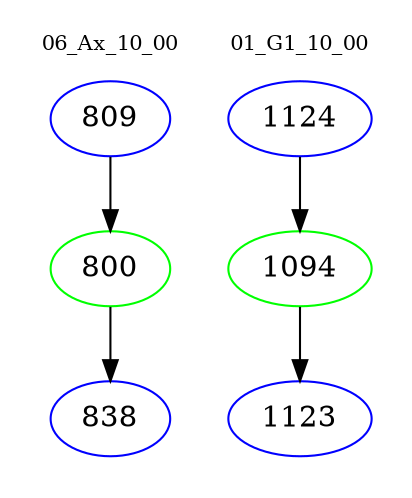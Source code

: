 digraph{
subgraph cluster_0 {
color = white
label = "06_Ax_10_00";
fontsize=10;
T0_809 [label="809", color="blue"]
T0_809 -> T0_800 [color="black"]
T0_800 [label="800", color="green"]
T0_800 -> T0_838 [color="black"]
T0_838 [label="838", color="blue"]
}
subgraph cluster_1 {
color = white
label = "01_G1_10_00";
fontsize=10;
T1_1124 [label="1124", color="blue"]
T1_1124 -> T1_1094 [color="black"]
T1_1094 [label="1094", color="green"]
T1_1094 -> T1_1123 [color="black"]
T1_1123 [label="1123", color="blue"]
}
}
